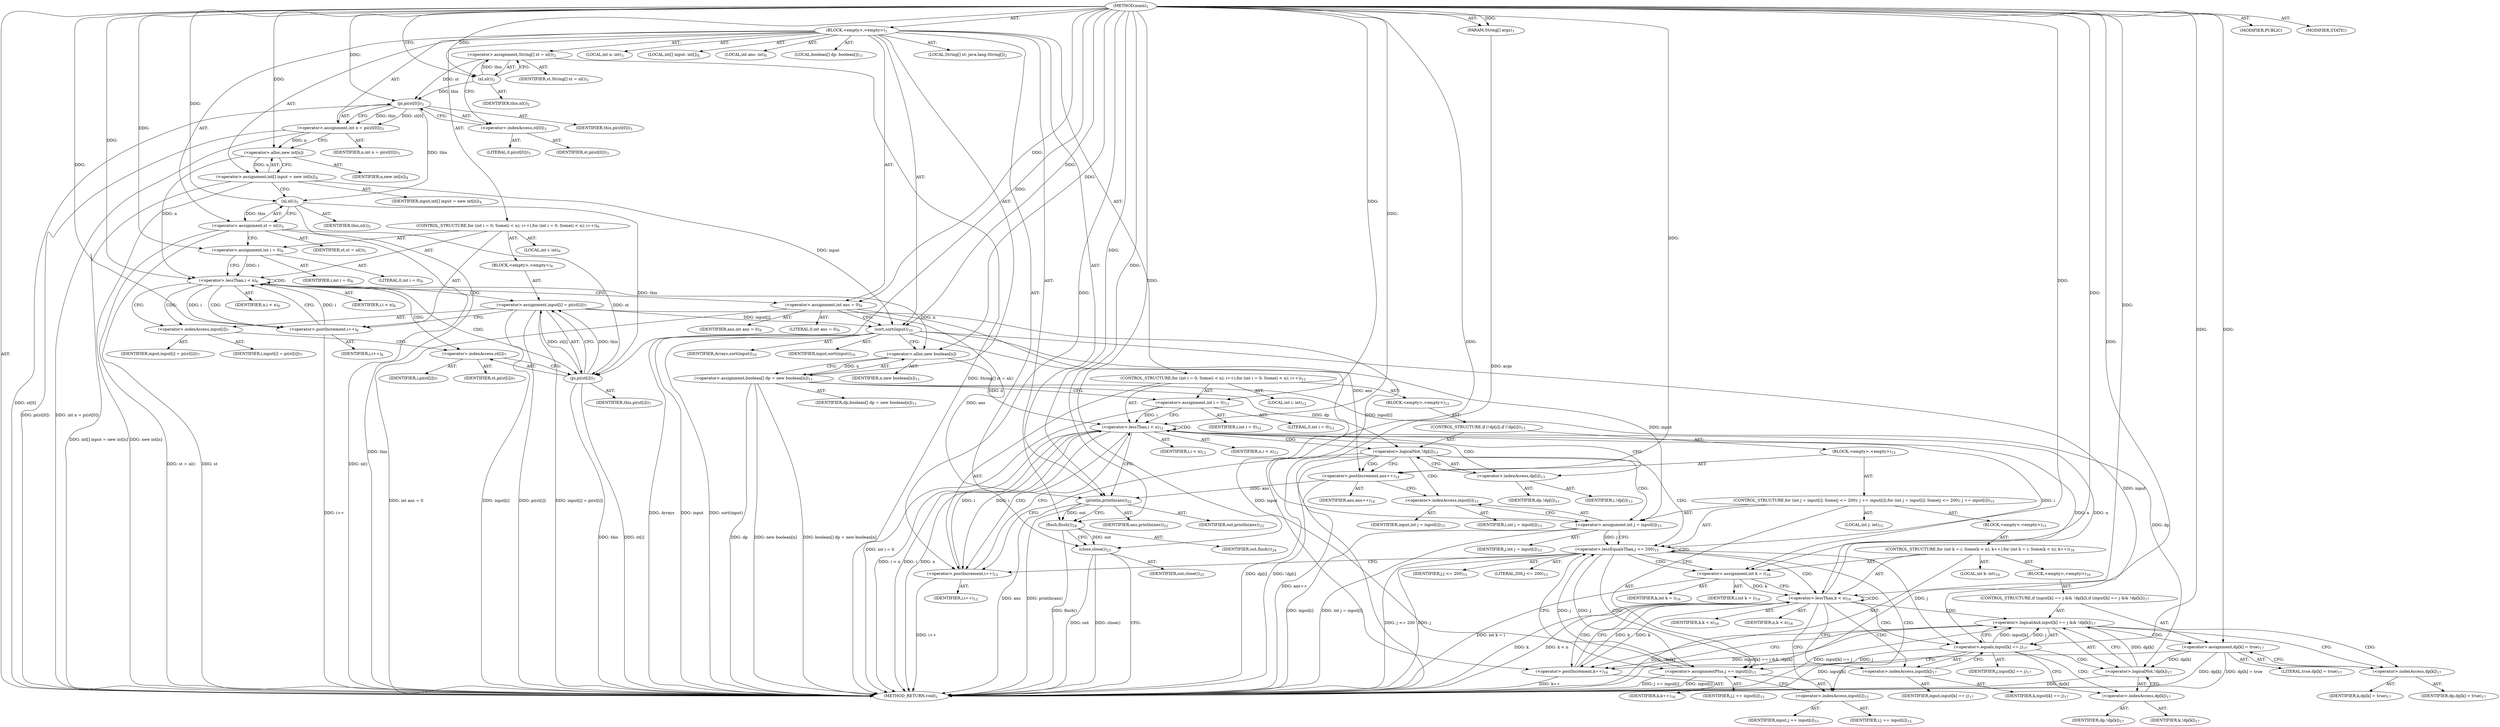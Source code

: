 digraph "main" {  
"17" [label = <(METHOD,main)<SUB>1</SUB>> ]
"18" [label = <(PARAM,String[] args)<SUB>1</SUB>> ]
"19" [label = <(BLOCK,&lt;empty&gt;,&lt;empty&gt;)<SUB>1</SUB>> ]
"20" [label = <(LOCAL,String[] st: java.lang.String[])<SUB>2</SUB>> ]
"21" [label = <(&lt;operator&gt;.assignment,String[] st = nl())<SUB>2</SUB>> ]
"22" [label = <(IDENTIFIER,st,String[] st = nl())<SUB>2</SUB>> ]
"23" [label = <(nl,nl())<SUB>2</SUB>> ]
"24" [label = <(IDENTIFIER,this,nl())<SUB>2</SUB>> ]
"25" [label = <(LOCAL,int n: int)<SUB>3</SUB>> ]
"26" [label = <(&lt;operator&gt;.assignment,int n = pi(st[0]))<SUB>3</SUB>> ]
"27" [label = <(IDENTIFIER,n,int n = pi(st[0]))<SUB>3</SUB>> ]
"28" [label = <(pi,pi(st[0]))<SUB>3</SUB>> ]
"29" [label = <(IDENTIFIER,this,pi(st[0]))<SUB>3</SUB>> ]
"30" [label = <(&lt;operator&gt;.indexAccess,st[0])<SUB>3</SUB>> ]
"31" [label = <(IDENTIFIER,st,pi(st[0]))<SUB>3</SUB>> ]
"32" [label = <(LITERAL,0,pi(st[0]))<SUB>3</SUB>> ]
"33" [label = <(LOCAL,int[] input: int[])<SUB>4</SUB>> ]
"34" [label = <(&lt;operator&gt;.assignment,int[] input = new int[n])<SUB>4</SUB>> ]
"35" [label = <(IDENTIFIER,input,int[] input = new int[n])<SUB>4</SUB>> ]
"36" [label = <(&lt;operator&gt;.alloc,new int[n])> ]
"37" [label = <(IDENTIFIER,n,new int[n])<SUB>4</SUB>> ]
"38" [label = <(&lt;operator&gt;.assignment,st = nl())<SUB>5</SUB>> ]
"39" [label = <(IDENTIFIER,st,st = nl())<SUB>5</SUB>> ]
"40" [label = <(nl,nl())<SUB>5</SUB>> ]
"41" [label = <(IDENTIFIER,this,nl())<SUB>5</SUB>> ]
"42" [label = <(CONTROL_STRUCTURE,for (int i = 0; Some(i &lt; n); i++),for (int i = 0; Some(i &lt; n); i++))<SUB>6</SUB>> ]
"43" [label = <(LOCAL,int i: int)<SUB>6</SUB>> ]
"44" [label = <(&lt;operator&gt;.assignment,int i = 0)<SUB>6</SUB>> ]
"45" [label = <(IDENTIFIER,i,int i = 0)<SUB>6</SUB>> ]
"46" [label = <(LITERAL,0,int i = 0)<SUB>6</SUB>> ]
"47" [label = <(&lt;operator&gt;.lessThan,i &lt; n)<SUB>6</SUB>> ]
"48" [label = <(IDENTIFIER,i,i &lt; n)<SUB>6</SUB>> ]
"49" [label = <(IDENTIFIER,n,i &lt; n)<SUB>6</SUB>> ]
"50" [label = <(&lt;operator&gt;.postIncrement,i++)<SUB>6</SUB>> ]
"51" [label = <(IDENTIFIER,i,i++)<SUB>6</SUB>> ]
"52" [label = <(BLOCK,&lt;empty&gt;,&lt;empty&gt;)<SUB>6</SUB>> ]
"53" [label = <(&lt;operator&gt;.assignment,input[i] = pi(st[i]))<SUB>7</SUB>> ]
"54" [label = <(&lt;operator&gt;.indexAccess,input[i])<SUB>7</SUB>> ]
"55" [label = <(IDENTIFIER,input,input[i] = pi(st[i]))<SUB>7</SUB>> ]
"56" [label = <(IDENTIFIER,i,input[i] = pi(st[i]))<SUB>7</SUB>> ]
"57" [label = <(pi,pi(st[i]))<SUB>7</SUB>> ]
"58" [label = <(IDENTIFIER,this,pi(st[i]))<SUB>7</SUB>> ]
"59" [label = <(&lt;operator&gt;.indexAccess,st[i])<SUB>7</SUB>> ]
"60" [label = <(IDENTIFIER,st,pi(st[i]))<SUB>7</SUB>> ]
"61" [label = <(IDENTIFIER,i,pi(st[i]))<SUB>7</SUB>> ]
"62" [label = <(LOCAL,int ans: int)<SUB>9</SUB>> ]
"63" [label = <(&lt;operator&gt;.assignment,int ans = 0)<SUB>9</SUB>> ]
"64" [label = <(IDENTIFIER,ans,int ans = 0)<SUB>9</SUB>> ]
"65" [label = <(LITERAL,0,int ans = 0)<SUB>9</SUB>> ]
"66" [label = <(sort,sort(input))<SUB>10</SUB>> ]
"67" [label = <(IDENTIFIER,Arrays,sort(input))<SUB>10</SUB>> ]
"68" [label = <(IDENTIFIER,input,sort(input))<SUB>10</SUB>> ]
"69" [label = <(LOCAL,boolean[] dp: boolean[])<SUB>11</SUB>> ]
"70" [label = <(&lt;operator&gt;.assignment,boolean[] dp = new boolean[n])<SUB>11</SUB>> ]
"71" [label = <(IDENTIFIER,dp,boolean[] dp = new boolean[n])<SUB>11</SUB>> ]
"72" [label = <(&lt;operator&gt;.alloc,new boolean[n])> ]
"73" [label = <(IDENTIFIER,n,new boolean[n])<SUB>11</SUB>> ]
"74" [label = <(CONTROL_STRUCTURE,for (int i = 0; Some(i &lt; n); i++),for (int i = 0; Some(i &lt; n); i++))<SUB>12</SUB>> ]
"75" [label = <(LOCAL,int i: int)<SUB>12</SUB>> ]
"76" [label = <(&lt;operator&gt;.assignment,int i = 0)<SUB>12</SUB>> ]
"77" [label = <(IDENTIFIER,i,int i = 0)<SUB>12</SUB>> ]
"78" [label = <(LITERAL,0,int i = 0)<SUB>12</SUB>> ]
"79" [label = <(&lt;operator&gt;.lessThan,i &lt; n)<SUB>12</SUB>> ]
"80" [label = <(IDENTIFIER,i,i &lt; n)<SUB>12</SUB>> ]
"81" [label = <(IDENTIFIER,n,i &lt; n)<SUB>12</SUB>> ]
"82" [label = <(&lt;operator&gt;.postIncrement,i++)<SUB>12</SUB>> ]
"83" [label = <(IDENTIFIER,i,i++)<SUB>12</SUB>> ]
"84" [label = <(BLOCK,&lt;empty&gt;,&lt;empty&gt;)<SUB>12</SUB>> ]
"85" [label = <(CONTROL_STRUCTURE,if (!dp[i]),if (!dp[i]))<SUB>13</SUB>> ]
"86" [label = <(&lt;operator&gt;.logicalNot,!dp[i])<SUB>13</SUB>> ]
"87" [label = <(&lt;operator&gt;.indexAccess,dp[i])<SUB>13</SUB>> ]
"88" [label = <(IDENTIFIER,dp,!dp[i])<SUB>13</SUB>> ]
"89" [label = <(IDENTIFIER,i,!dp[i])<SUB>13</SUB>> ]
"90" [label = <(BLOCK,&lt;empty&gt;,&lt;empty&gt;)<SUB>13</SUB>> ]
"91" [label = <(&lt;operator&gt;.postIncrement,ans++)<SUB>14</SUB>> ]
"92" [label = <(IDENTIFIER,ans,ans++)<SUB>14</SUB>> ]
"93" [label = <(CONTROL_STRUCTURE,for (int j = input[i]; Some(j &lt;= 200); j += input[i]),for (int j = input[i]; Some(j &lt;= 200); j += input[i]))<SUB>15</SUB>> ]
"94" [label = <(LOCAL,int j: int)<SUB>15</SUB>> ]
"95" [label = <(&lt;operator&gt;.assignment,int j = input[i])<SUB>15</SUB>> ]
"96" [label = <(IDENTIFIER,j,int j = input[i])<SUB>15</SUB>> ]
"97" [label = <(&lt;operator&gt;.indexAccess,input[i])<SUB>15</SUB>> ]
"98" [label = <(IDENTIFIER,input,int j = input[i])<SUB>15</SUB>> ]
"99" [label = <(IDENTIFIER,i,int j = input[i])<SUB>15</SUB>> ]
"100" [label = <(&lt;operator&gt;.lessEqualsThan,j &lt;= 200)<SUB>15</SUB>> ]
"101" [label = <(IDENTIFIER,j,j &lt;= 200)<SUB>15</SUB>> ]
"102" [label = <(LITERAL,200,j &lt;= 200)<SUB>15</SUB>> ]
"103" [label = <(&lt;operator&gt;.assignmentPlus,j += input[i])<SUB>15</SUB>> ]
"104" [label = <(IDENTIFIER,j,j += input[i])<SUB>15</SUB>> ]
"105" [label = <(&lt;operator&gt;.indexAccess,input[i])<SUB>15</SUB>> ]
"106" [label = <(IDENTIFIER,input,j += input[i])<SUB>15</SUB>> ]
"107" [label = <(IDENTIFIER,i,j += input[i])<SUB>15</SUB>> ]
"108" [label = <(BLOCK,&lt;empty&gt;,&lt;empty&gt;)<SUB>15</SUB>> ]
"109" [label = <(CONTROL_STRUCTURE,for (int k = i; Some(k &lt; n); k++),for (int k = i; Some(k &lt; n); k++))<SUB>16</SUB>> ]
"110" [label = <(LOCAL,int k: int)<SUB>16</SUB>> ]
"111" [label = <(&lt;operator&gt;.assignment,int k = i)<SUB>16</SUB>> ]
"112" [label = <(IDENTIFIER,k,int k = i)<SUB>16</SUB>> ]
"113" [label = <(IDENTIFIER,i,int k = i)<SUB>16</SUB>> ]
"114" [label = <(&lt;operator&gt;.lessThan,k &lt; n)<SUB>16</SUB>> ]
"115" [label = <(IDENTIFIER,k,k &lt; n)<SUB>16</SUB>> ]
"116" [label = <(IDENTIFIER,n,k &lt; n)<SUB>16</SUB>> ]
"117" [label = <(&lt;operator&gt;.postIncrement,k++)<SUB>16</SUB>> ]
"118" [label = <(IDENTIFIER,k,k++)<SUB>16</SUB>> ]
"119" [label = <(BLOCK,&lt;empty&gt;,&lt;empty&gt;)<SUB>16</SUB>> ]
"120" [label = <(CONTROL_STRUCTURE,if (input[k] == j &amp;&amp; !dp[k]),if (input[k] == j &amp;&amp; !dp[k]))<SUB>17</SUB>> ]
"121" [label = <(&lt;operator&gt;.logicalAnd,input[k] == j &amp;&amp; !dp[k])<SUB>17</SUB>> ]
"122" [label = <(&lt;operator&gt;.equals,input[k] == j)<SUB>17</SUB>> ]
"123" [label = <(&lt;operator&gt;.indexAccess,input[k])<SUB>17</SUB>> ]
"124" [label = <(IDENTIFIER,input,input[k] == j)<SUB>17</SUB>> ]
"125" [label = <(IDENTIFIER,k,input[k] == j)<SUB>17</SUB>> ]
"126" [label = <(IDENTIFIER,j,input[k] == j)<SUB>17</SUB>> ]
"127" [label = <(&lt;operator&gt;.logicalNot,!dp[k])<SUB>17</SUB>> ]
"128" [label = <(&lt;operator&gt;.indexAccess,dp[k])<SUB>17</SUB>> ]
"129" [label = <(IDENTIFIER,dp,!dp[k])<SUB>17</SUB>> ]
"130" [label = <(IDENTIFIER,k,!dp[k])<SUB>17</SUB>> ]
"131" [label = <(&lt;operator&gt;.assignment,dp[k] = true)<SUB>17</SUB>> ]
"132" [label = <(&lt;operator&gt;.indexAccess,dp[k])<SUB>17</SUB>> ]
"133" [label = <(IDENTIFIER,dp,dp[k] = true)<SUB>17</SUB>> ]
"134" [label = <(IDENTIFIER,k,dp[k] = true)<SUB>17</SUB>> ]
"135" [label = <(LITERAL,true,dp[k] = true)<SUB>17</SUB>> ]
"136" [label = <(println,println(ans))<SUB>22</SUB>> ]
"137" [label = <(IDENTIFIER,out,println(ans))<SUB>22</SUB>> ]
"138" [label = <(IDENTIFIER,ans,println(ans))<SUB>22</SUB>> ]
"139" [label = <(flush,flush())<SUB>24</SUB>> ]
"140" [label = <(IDENTIFIER,out,flush())<SUB>24</SUB>> ]
"141" [label = <(close,close())<SUB>25</SUB>> ]
"142" [label = <(IDENTIFIER,out,close())<SUB>25</SUB>> ]
"143" [label = <(MODIFIER,PUBLIC)> ]
"144" [label = <(MODIFIER,STATIC)> ]
"145" [label = <(METHOD_RETURN,void)<SUB>1</SUB>> ]
  "17" -> "18"  [ label = "AST: "] 
  "17" -> "19"  [ label = "AST: "] 
  "17" -> "143"  [ label = "AST: "] 
  "17" -> "144"  [ label = "AST: "] 
  "17" -> "145"  [ label = "AST: "] 
  "19" -> "20"  [ label = "AST: "] 
  "19" -> "21"  [ label = "AST: "] 
  "19" -> "25"  [ label = "AST: "] 
  "19" -> "26"  [ label = "AST: "] 
  "19" -> "33"  [ label = "AST: "] 
  "19" -> "34"  [ label = "AST: "] 
  "19" -> "38"  [ label = "AST: "] 
  "19" -> "42"  [ label = "AST: "] 
  "19" -> "62"  [ label = "AST: "] 
  "19" -> "63"  [ label = "AST: "] 
  "19" -> "66"  [ label = "AST: "] 
  "19" -> "69"  [ label = "AST: "] 
  "19" -> "70"  [ label = "AST: "] 
  "19" -> "74"  [ label = "AST: "] 
  "19" -> "136"  [ label = "AST: "] 
  "19" -> "139"  [ label = "AST: "] 
  "19" -> "141"  [ label = "AST: "] 
  "21" -> "22"  [ label = "AST: "] 
  "21" -> "23"  [ label = "AST: "] 
  "23" -> "24"  [ label = "AST: "] 
  "26" -> "27"  [ label = "AST: "] 
  "26" -> "28"  [ label = "AST: "] 
  "28" -> "29"  [ label = "AST: "] 
  "28" -> "30"  [ label = "AST: "] 
  "30" -> "31"  [ label = "AST: "] 
  "30" -> "32"  [ label = "AST: "] 
  "34" -> "35"  [ label = "AST: "] 
  "34" -> "36"  [ label = "AST: "] 
  "36" -> "37"  [ label = "AST: "] 
  "38" -> "39"  [ label = "AST: "] 
  "38" -> "40"  [ label = "AST: "] 
  "40" -> "41"  [ label = "AST: "] 
  "42" -> "43"  [ label = "AST: "] 
  "42" -> "44"  [ label = "AST: "] 
  "42" -> "47"  [ label = "AST: "] 
  "42" -> "50"  [ label = "AST: "] 
  "42" -> "52"  [ label = "AST: "] 
  "44" -> "45"  [ label = "AST: "] 
  "44" -> "46"  [ label = "AST: "] 
  "47" -> "48"  [ label = "AST: "] 
  "47" -> "49"  [ label = "AST: "] 
  "50" -> "51"  [ label = "AST: "] 
  "52" -> "53"  [ label = "AST: "] 
  "53" -> "54"  [ label = "AST: "] 
  "53" -> "57"  [ label = "AST: "] 
  "54" -> "55"  [ label = "AST: "] 
  "54" -> "56"  [ label = "AST: "] 
  "57" -> "58"  [ label = "AST: "] 
  "57" -> "59"  [ label = "AST: "] 
  "59" -> "60"  [ label = "AST: "] 
  "59" -> "61"  [ label = "AST: "] 
  "63" -> "64"  [ label = "AST: "] 
  "63" -> "65"  [ label = "AST: "] 
  "66" -> "67"  [ label = "AST: "] 
  "66" -> "68"  [ label = "AST: "] 
  "70" -> "71"  [ label = "AST: "] 
  "70" -> "72"  [ label = "AST: "] 
  "72" -> "73"  [ label = "AST: "] 
  "74" -> "75"  [ label = "AST: "] 
  "74" -> "76"  [ label = "AST: "] 
  "74" -> "79"  [ label = "AST: "] 
  "74" -> "82"  [ label = "AST: "] 
  "74" -> "84"  [ label = "AST: "] 
  "76" -> "77"  [ label = "AST: "] 
  "76" -> "78"  [ label = "AST: "] 
  "79" -> "80"  [ label = "AST: "] 
  "79" -> "81"  [ label = "AST: "] 
  "82" -> "83"  [ label = "AST: "] 
  "84" -> "85"  [ label = "AST: "] 
  "85" -> "86"  [ label = "AST: "] 
  "85" -> "90"  [ label = "AST: "] 
  "86" -> "87"  [ label = "AST: "] 
  "87" -> "88"  [ label = "AST: "] 
  "87" -> "89"  [ label = "AST: "] 
  "90" -> "91"  [ label = "AST: "] 
  "90" -> "93"  [ label = "AST: "] 
  "91" -> "92"  [ label = "AST: "] 
  "93" -> "94"  [ label = "AST: "] 
  "93" -> "95"  [ label = "AST: "] 
  "93" -> "100"  [ label = "AST: "] 
  "93" -> "103"  [ label = "AST: "] 
  "93" -> "108"  [ label = "AST: "] 
  "95" -> "96"  [ label = "AST: "] 
  "95" -> "97"  [ label = "AST: "] 
  "97" -> "98"  [ label = "AST: "] 
  "97" -> "99"  [ label = "AST: "] 
  "100" -> "101"  [ label = "AST: "] 
  "100" -> "102"  [ label = "AST: "] 
  "103" -> "104"  [ label = "AST: "] 
  "103" -> "105"  [ label = "AST: "] 
  "105" -> "106"  [ label = "AST: "] 
  "105" -> "107"  [ label = "AST: "] 
  "108" -> "109"  [ label = "AST: "] 
  "109" -> "110"  [ label = "AST: "] 
  "109" -> "111"  [ label = "AST: "] 
  "109" -> "114"  [ label = "AST: "] 
  "109" -> "117"  [ label = "AST: "] 
  "109" -> "119"  [ label = "AST: "] 
  "111" -> "112"  [ label = "AST: "] 
  "111" -> "113"  [ label = "AST: "] 
  "114" -> "115"  [ label = "AST: "] 
  "114" -> "116"  [ label = "AST: "] 
  "117" -> "118"  [ label = "AST: "] 
  "119" -> "120"  [ label = "AST: "] 
  "120" -> "121"  [ label = "AST: "] 
  "120" -> "131"  [ label = "AST: "] 
  "121" -> "122"  [ label = "AST: "] 
  "121" -> "127"  [ label = "AST: "] 
  "122" -> "123"  [ label = "AST: "] 
  "122" -> "126"  [ label = "AST: "] 
  "123" -> "124"  [ label = "AST: "] 
  "123" -> "125"  [ label = "AST: "] 
  "127" -> "128"  [ label = "AST: "] 
  "128" -> "129"  [ label = "AST: "] 
  "128" -> "130"  [ label = "AST: "] 
  "131" -> "132"  [ label = "AST: "] 
  "131" -> "135"  [ label = "AST: "] 
  "132" -> "133"  [ label = "AST: "] 
  "132" -> "134"  [ label = "AST: "] 
  "136" -> "137"  [ label = "AST: "] 
  "136" -> "138"  [ label = "AST: "] 
  "139" -> "140"  [ label = "AST: "] 
  "141" -> "142"  [ label = "AST: "] 
  "21" -> "30"  [ label = "CFG: "] 
  "26" -> "36"  [ label = "CFG: "] 
  "34" -> "40"  [ label = "CFG: "] 
  "38" -> "44"  [ label = "CFG: "] 
  "63" -> "66"  [ label = "CFG: "] 
  "66" -> "72"  [ label = "CFG: "] 
  "70" -> "76"  [ label = "CFG: "] 
  "136" -> "139"  [ label = "CFG: "] 
  "139" -> "141"  [ label = "CFG: "] 
  "141" -> "145"  [ label = "CFG: "] 
  "23" -> "21"  [ label = "CFG: "] 
  "28" -> "26"  [ label = "CFG: "] 
  "36" -> "34"  [ label = "CFG: "] 
  "40" -> "38"  [ label = "CFG: "] 
  "44" -> "47"  [ label = "CFG: "] 
  "47" -> "54"  [ label = "CFG: "] 
  "47" -> "63"  [ label = "CFG: "] 
  "50" -> "47"  [ label = "CFG: "] 
  "72" -> "70"  [ label = "CFG: "] 
  "76" -> "79"  [ label = "CFG: "] 
  "79" -> "87"  [ label = "CFG: "] 
  "79" -> "136"  [ label = "CFG: "] 
  "82" -> "79"  [ label = "CFG: "] 
  "30" -> "28"  [ label = "CFG: "] 
  "53" -> "50"  [ label = "CFG: "] 
  "54" -> "59"  [ label = "CFG: "] 
  "57" -> "53"  [ label = "CFG: "] 
  "86" -> "91"  [ label = "CFG: "] 
  "86" -> "82"  [ label = "CFG: "] 
  "59" -> "57"  [ label = "CFG: "] 
  "87" -> "86"  [ label = "CFG: "] 
  "91" -> "97"  [ label = "CFG: "] 
  "95" -> "100"  [ label = "CFG: "] 
  "100" -> "111"  [ label = "CFG: "] 
  "100" -> "82"  [ label = "CFG: "] 
  "103" -> "100"  [ label = "CFG: "] 
  "97" -> "95"  [ label = "CFG: "] 
  "105" -> "103"  [ label = "CFG: "] 
  "111" -> "114"  [ label = "CFG: "] 
  "114" -> "123"  [ label = "CFG: "] 
  "114" -> "105"  [ label = "CFG: "] 
  "117" -> "114"  [ label = "CFG: "] 
  "121" -> "132"  [ label = "CFG: "] 
  "121" -> "117"  [ label = "CFG: "] 
  "131" -> "117"  [ label = "CFG: "] 
  "122" -> "121"  [ label = "CFG: "] 
  "122" -> "128"  [ label = "CFG: "] 
  "127" -> "121"  [ label = "CFG: "] 
  "132" -> "131"  [ label = "CFG: "] 
  "123" -> "122"  [ label = "CFG: "] 
  "128" -> "127"  [ label = "CFG: "] 
  "17" -> "23"  [ label = "CFG: "] 
  "18" -> "145"  [ label = "DDG: args"] 
  "21" -> "145"  [ label = "DDG: String[] st = nl()"] 
  "28" -> "145"  [ label = "DDG: st[0]"] 
  "26" -> "145"  [ label = "DDG: pi(st[0])"] 
  "26" -> "145"  [ label = "DDG: int n = pi(st[0])"] 
  "34" -> "145"  [ label = "DDG: new int[n]"] 
  "34" -> "145"  [ label = "DDG: int[] input = new int[n]"] 
  "38" -> "145"  [ label = "DDG: st"] 
  "40" -> "145"  [ label = "DDG: this"] 
  "38" -> "145"  [ label = "DDG: nl()"] 
  "38" -> "145"  [ label = "DDG: st = nl()"] 
  "63" -> "145"  [ label = "DDG: int ans = 0"] 
  "66" -> "145"  [ label = "DDG: input"] 
  "66" -> "145"  [ label = "DDG: sort(input)"] 
  "70" -> "145"  [ label = "DDG: dp"] 
  "70" -> "145"  [ label = "DDG: new boolean[n]"] 
  "70" -> "145"  [ label = "DDG: boolean[] dp = new boolean[n]"] 
  "76" -> "145"  [ label = "DDG: int i = 0"] 
  "79" -> "145"  [ label = "DDG: i"] 
  "79" -> "145"  [ label = "DDG: n"] 
  "79" -> "145"  [ label = "DDG: i &lt; n"] 
  "136" -> "145"  [ label = "DDG: ans"] 
  "136" -> "145"  [ label = "DDG: println(ans)"] 
  "139" -> "145"  [ label = "DDG: flush()"] 
  "141" -> "145"  [ label = "DDG: out"] 
  "141" -> "145"  [ label = "DDG: close()"] 
  "86" -> "145"  [ label = "DDG: dp[i]"] 
  "86" -> "145"  [ label = "DDG: !dp[i]"] 
  "91" -> "145"  [ label = "DDG: ans++"] 
  "95" -> "145"  [ label = "DDG: input[i]"] 
  "95" -> "145"  [ label = "DDG: int j = input[i]"] 
  "100" -> "145"  [ label = "DDG: j"] 
  "100" -> "145"  [ label = "DDG: j &lt;= 200"] 
  "82" -> "145"  [ label = "DDG: i++"] 
  "111" -> "145"  [ label = "DDG: int k = i"] 
  "114" -> "145"  [ label = "DDG: k"] 
  "114" -> "145"  [ label = "DDG: k &lt; n"] 
  "103" -> "145"  [ label = "DDG: input[i]"] 
  "103" -> "145"  [ label = "DDG: j += input[i]"] 
  "122" -> "145"  [ label = "DDG: input[k]"] 
  "121" -> "145"  [ label = "DDG: input[k] == j"] 
  "127" -> "145"  [ label = "DDG: dp[k]"] 
  "121" -> "145"  [ label = "DDG: !dp[k]"] 
  "121" -> "145"  [ label = "DDG: input[k] == j &amp;&amp; !dp[k]"] 
  "131" -> "145"  [ label = "DDG: dp[k]"] 
  "131" -> "145"  [ label = "DDG: dp[k] = true"] 
  "117" -> "145"  [ label = "DDG: k++"] 
  "53" -> "145"  [ label = "DDG: input[i]"] 
  "57" -> "145"  [ label = "DDG: this"] 
  "57" -> "145"  [ label = "DDG: st[i]"] 
  "53" -> "145"  [ label = "DDG: pi(st[i])"] 
  "53" -> "145"  [ label = "DDG: input[i] = pi(st[i])"] 
  "50" -> "145"  [ label = "DDG: i++"] 
  "66" -> "145"  [ label = "DDG: Arrays"] 
  "17" -> "18"  [ label = "DDG: "] 
  "23" -> "21"  [ label = "DDG: this"] 
  "28" -> "26"  [ label = "DDG: this"] 
  "28" -> "26"  [ label = "DDG: st[0]"] 
  "36" -> "34"  [ label = "DDG: n"] 
  "40" -> "38"  [ label = "DDG: this"] 
  "17" -> "63"  [ label = "DDG: "] 
  "72" -> "70"  [ label = "DDG: n"] 
  "17" -> "44"  [ label = "DDG: "] 
  "17" -> "66"  [ label = "DDG: "] 
  "34" -> "66"  [ label = "DDG: input"] 
  "53" -> "66"  [ label = "DDG: input[i]"] 
  "17" -> "76"  [ label = "DDG: "] 
  "17" -> "136"  [ label = "DDG: "] 
  "63" -> "136"  [ label = "DDG: ans"] 
  "91" -> "136"  [ label = "DDG: ans"] 
  "136" -> "139"  [ label = "DDG: out"] 
  "17" -> "139"  [ label = "DDG: "] 
  "139" -> "141"  [ label = "DDG: out"] 
  "17" -> "141"  [ label = "DDG: "] 
  "17" -> "23"  [ label = "DDG: "] 
  "23" -> "28"  [ label = "DDG: this"] 
  "17" -> "28"  [ label = "DDG: "] 
  "21" -> "28"  [ label = "DDG: st"] 
  "26" -> "36"  [ label = "DDG: n"] 
  "17" -> "36"  [ label = "DDG: "] 
  "28" -> "40"  [ label = "DDG: this"] 
  "17" -> "40"  [ label = "DDG: "] 
  "44" -> "47"  [ label = "DDG: i"] 
  "50" -> "47"  [ label = "DDG: i"] 
  "17" -> "47"  [ label = "DDG: "] 
  "36" -> "47"  [ label = "DDG: n"] 
  "47" -> "50"  [ label = "DDG: i"] 
  "17" -> "50"  [ label = "DDG: "] 
  "57" -> "53"  [ label = "DDG: this"] 
  "57" -> "53"  [ label = "DDG: st[i]"] 
  "47" -> "72"  [ label = "DDG: n"] 
  "17" -> "72"  [ label = "DDG: "] 
  "76" -> "79"  [ label = "DDG: i"] 
  "82" -> "79"  [ label = "DDG: i"] 
  "17" -> "79"  [ label = "DDG: "] 
  "72" -> "79"  [ label = "DDG: n"] 
  "114" -> "79"  [ label = "DDG: n"] 
  "79" -> "82"  [ label = "DDG: i"] 
  "17" -> "82"  [ label = "DDG: "] 
  "40" -> "57"  [ label = "DDG: this"] 
  "17" -> "57"  [ label = "DDG: "] 
  "38" -> "57"  [ label = "DDG: st"] 
  "70" -> "86"  [ label = "DDG: dp"] 
  "63" -> "91"  [ label = "DDG: ans"] 
  "17" -> "91"  [ label = "DDG: "] 
  "66" -> "95"  [ label = "DDG: input"] 
  "53" -> "95"  [ label = "DDG: input[i]"] 
  "66" -> "103"  [ label = "DDG: input"] 
  "95" -> "100"  [ label = "DDG: j"] 
  "103" -> "100"  [ label = "DDG: j"] 
  "17" -> "100"  [ label = "DDG: "] 
  "100" -> "103"  [ label = "DDG: j"] 
  "122" -> "103"  [ label = "DDG: j"] 
  "17" -> "103"  [ label = "DDG: "] 
  "79" -> "111"  [ label = "DDG: i"] 
  "17" -> "111"  [ label = "DDG: "] 
  "111" -> "114"  [ label = "DDG: k"] 
  "117" -> "114"  [ label = "DDG: k"] 
  "17" -> "114"  [ label = "DDG: "] 
  "79" -> "114"  [ label = "DDG: n"] 
  "114" -> "117"  [ label = "DDG: k"] 
  "17" -> "117"  [ label = "DDG: "] 
  "17" -> "131"  [ label = "DDG: "] 
  "122" -> "121"  [ label = "DDG: input[k]"] 
  "122" -> "121"  [ label = "DDG: j"] 
  "127" -> "121"  [ label = "DDG: dp[k]"] 
  "66" -> "122"  [ label = "DDG: input"] 
  "100" -> "122"  [ label = "DDG: j"] 
  "17" -> "122"  [ label = "DDG: "] 
  "70" -> "127"  [ label = "DDG: dp"] 
  "131" -> "127"  [ label = "DDG: dp[k]"] 
  "47" -> "47"  [ label = "CDG: "] 
  "47" -> "57"  [ label = "CDG: "] 
  "47" -> "50"  [ label = "CDG: "] 
  "47" -> "59"  [ label = "CDG: "] 
  "47" -> "54"  [ label = "CDG: "] 
  "47" -> "53"  [ label = "CDG: "] 
  "79" -> "87"  [ label = "CDG: "] 
  "79" -> "82"  [ label = "CDG: "] 
  "79" -> "79"  [ label = "CDG: "] 
  "79" -> "86"  [ label = "CDG: "] 
  "86" -> "95"  [ label = "CDG: "] 
  "86" -> "97"  [ label = "CDG: "] 
  "86" -> "91"  [ label = "CDG: "] 
  "86" -> "100"  [ label = "CDG: "] 
  "100" -> "114"  [ label = "CDG: "] 
  "100" -> "103"  [ label = "CDG: "] 
  "100" -> "105"  [ label = "CDG: "] 
  "100" -> "100"  [ label = "CDG: "] 
  "100" -> "111"  [ label = "CDG: "] 
  "114" -> "122"  [ label = "CDG: "] 
  "114" -> "114"  [ label = "CDG: "] 
  "114" -> "121"  [ label = "CDG: "] 
  "114" -> "123"  [ label = "CDG: "] 
  "114" -> "117"  [ label = "CDG: "] 
  "121" -> "131"  [ label = "CDG: "] 
  "121" -> "132"  [ label = "CDG: "] 
  "122" -> "128"  [ label = "CDG: "] 
  "122" -> "127"  [ label = "CDG: "] 
}

